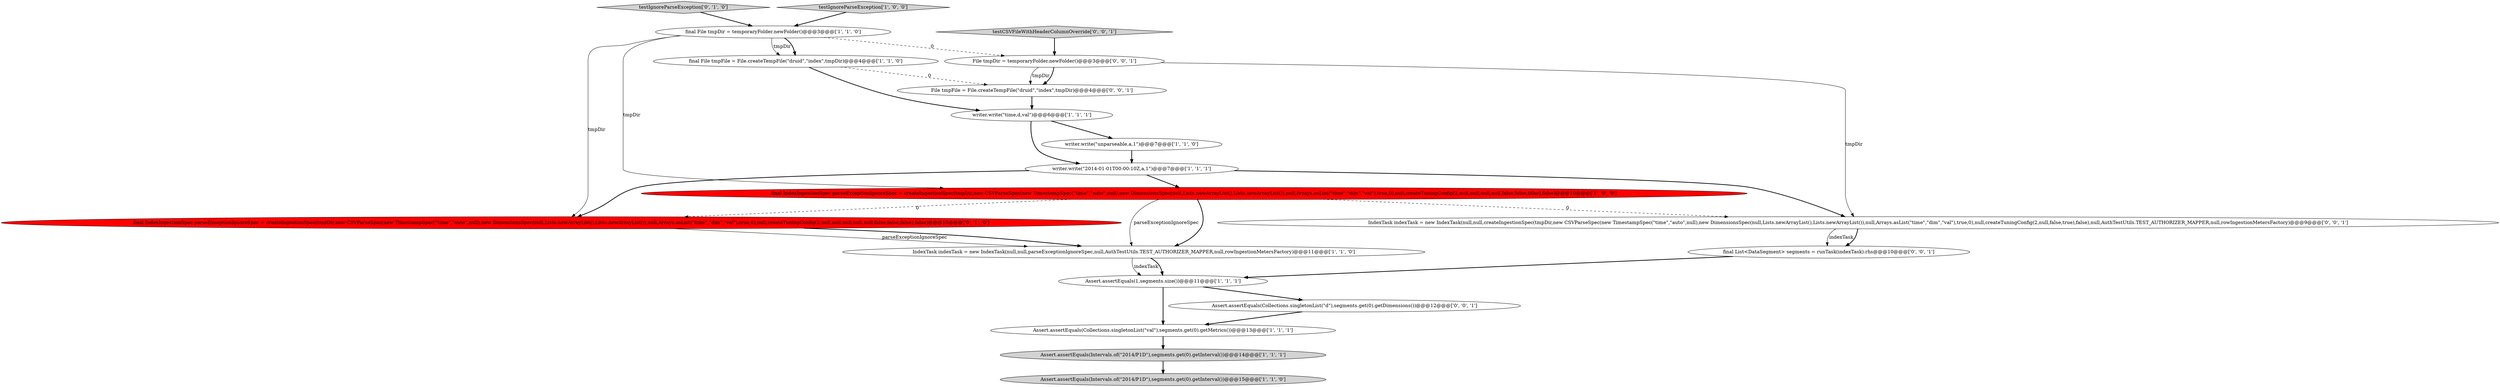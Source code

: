 digraph {
1 [style = filled, label = "final IndexIngestionSpec parseExceptionIgnoreSpec = createIngestionSpec(tmpDir,new CSVParseSpec(new TimestampSpec(\"time\",\"auto\",null),new DimensionsSpec(null,Lists.newArrayList(),Lists.newArrayList()),null,Arrays.asList(\"time\",\"dim\",\"val\"),true,0),null,createTuningConfig(2,null,null,null,null,false,false,false),false)@@@10@@@['1', '0', '0']", fillcolor = red, shape = ellipse image = "AAA1AAABBB1BBB"];
9 [style = filled, label = "final File tmpDir = temporaryFolder.newFolder()@@@3@@@['1', '1', '0']", fillcolor = white, shape = ellipse image = "AAA0AAABBB1BBB"];
11 [style = filled, label = "Assert.assertEquals(1,segments.size())@@@11@@@['1', '1', '1']", fillcolor = white, shape = ellipse image = "AAA0AAABBB1BBB"];
16 [style = filled, label = "testCSVFileWithHeaderColumnOverride['0', '0', '1']", fillcolor = lightgray, shape = diamond image = "AAA0AAABBB3BBB"];
17 [style = filled, label = "IndexTask indexTask = new IndexTask(null,null,createIngestionSpec(tmpDir,new CSVParseSpec(new TimestampSpec(\"time\",\"auto\",null),new DimensionsSpec(null,Lists.newArrayList(),Lists.newArrayList()),null,Arrays.asList(\"time\",\"dim\",\"val\"),true,0),null,createTuningConfig(2,null,false,true),false),null,AuthTestUtils.TEST_AUTHORIZER_MAPPER,null,rowIngestionMetersFactory)@@@9@@@['0', '0', '1']", fillcolor = white, shape = ellipse image = "AAA0AAABBB3BBB"];
5 [style = filled, label = "Assert.assertEquals(Collections.singletonList(\"val\"),segments.get(0).getMetrics())@@@13@@@['1', '1', '1']", fillcolor = white, shape = ellipse image = "AAA0AAABBB1BBB"];
7 [style = filled, label = "writer.write(\"time,d,val\")@@@6@@@['1', '1', '1']", fillcolor = white, shape = ellipse image = "AAA0AAABBB1BBB"];
13 [style = filled, label = "final IndexIngestionSpec parseExceptionIgnoreSpec = createIngestionSpec(tmpDir,new CSVParseSpec(new TimestampSpec(\"time\",\"auto\",null),new DimensionsSpec(null,Lists.newArrayList(),Lists.newArrayList()),null,Arrays.asList(\"time\",\"dim\",\"val\"),true,0),null,createTuningConfig(2,null,null,null,null,null,false,false,false),false)@@@10@@@['0', '1', '0']", fillcolor = red, shape = ellipse image = "AAA1AAABBB2BBB"];
18 [style = filled, label = "File tmpFile = File.createTempFile(\"druid\",\"index\",tmpDir)@@@4@@@['0', '0', '1']", fillcolor = white, shape = ellipse image = "AAA0AAABBB3BBB"];
12 [style = filled, label = "testIgnoreParseException['0', '1', '0']", fillcolor = lightgray, shape = diamond image = "AAA0AAABBB2BBB"];
3 [style = filled, label = "final File tmpFile = File.createTempFile(\"druid\",\"index\",tmpDir)@@@4@@@['1', '1', '0']", fillcolor = white, shape = ellipse image = "AAA0AAABBB1BBB"];
8 [style = filled, label = "IndexTask indexTask = new IndexTask(null,null,parseExceptionIgnoreSpec,null,AuthTestUtils.TEST_AUTHORIZER_MAPPER,null,rowIngestionMetersFactory)@@@11@@@['1', '1', '0']", fillcolor = white, shape = ellipse image = "AAA0AAABBB1BBB"];
10 [style = filled, label = "Assert.assertEquals(Intervals.of(\"2014/P1D\"),segments.get(0).getInterval())@@@15@@@['1', '1', '0']", fillcolor = lightgray, shape = ellipse image = "AAA0AAABBB1BBB"];
15 [style = filled, label = "File tmpDir = temporaryFolder.newFolder()@@@3@@@['0', '0', '1']", fillcolor = white, shape = ellipse image = "AAA0AAABBB3BBB"];
19 [style = filled, label = "Assert.assertEquals(Collections.singletonList(\"d\"),segments.get(0).getDimensions())@@@12@@@['0', '0', '1']", fillcolor = white, shape = ellipse image = "AAA0AAABBB3BBB"];
14 [style = filled, label = "final List<DataSegment> segments = runTask(indexTask).rhs@@@10@@@['0', '0', '1']", fillcolor = white, shape = ellipse image = "AAA0AAABBB3BBB"];
0 [style = filled, label = "writer.write(\"2014-01-01T00:00:10Z,a,1\")@@@7@@@['1', '1', '1']", fillcolor = white, shape = ellipse image = "AAA0AAABBB1BBB"];
6 [style = filled, label = "Assert.assertEquals(Intervals.of(\"2014/P1D\"),segments.get(0).getInterval())@@@14@@@['1', '1', '1']", fillcolor = lightgray, shape = ellipse image = "AAA0AAABBB1BBB"];
4 [style = filled, label = "writer.write(\"unparseable,a,1\")@@@7@@@['1', '1', '0']", fillcolor = white, shape = ellipse image = "AAA0AAABBB1BBB"];
2 [style = filled, label = "testIgnoreParseException['1', '0', '0']", fillcolor = lightgray, shape = diamond image = "AAA0AAABBB1BBB"];
9->3 [style = solid, label="tmpDir"];
17->14 [style = solid, label="indexTask"];
16->15 [style = bold, label=""];
15->18 [style = solid, label="tmpDir"];
1->8 [style = bold, label=""];
0->13 [style = bold, label=""];
0->17 [style = bold, label=""];
13->8 [style = solid, label="parseExceptionIgnoreSpec"];
3->18 [style = dashed, label="0"];
7->0 [style = bold, label=""];
15->17 [style = solid, label="tmpDir"];
7->4 [style = bold, label=""];
2->9 [style = bold, label=""];
1->8 [style = solid, label="parseExceptionIgnoreSpec"];
11->19 [style = bold, label=""];
12->9 [style = bold, label=""];
15->18 [style = bold, label=""];
4->0 [style = bold, label=""];
1->13 [style = dashed, label="0"];
19->5 [style = bold, label=""];
8->11 [style = solid, label="indexTask"];
11->5 [style = bold, label=""];
1->17 [style = dashed, label="0"];
5->6 [style = bold, label=""];
3->7 [style = bold, label=""];
17->14 [style = bold, label=""];
0->1 [style = bold, label=""];
6->10 [style = bold, label=""];
9->3 [style = bold, label=""];
9->1 [style = solid, label="tmpDir"];
13->8 [style = bold, label=""];
18->7 [style = bold, label=""];
8->11 [style = bold, label=""];
14->11 [style = bold, label=""];
9->13 [style = solid, label="tmpDir"];
9->15 [style = dashed, label="0"];
}

